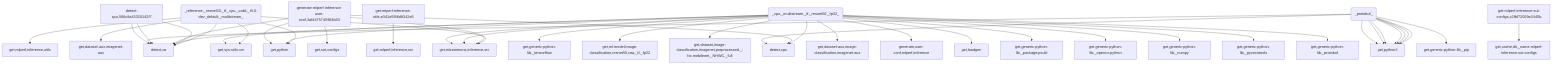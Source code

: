 graph TD
    app-mlperf-inference,d775cac873ee4231_(_reference,_resnet50,_tf,_cpu,_valid,_r5.0-dev_default,_multistream_) --> detect,os
    app-mlperf-inference,d775cac873ee4231_(_reference,_resnet50,_tf,_cpu,_valid,_r5.0-dev_default,_multistream_) --> get,sys-utils-cm
    app-mlperf-inference,d775cac873ee4231_(_reference,_resnet50,_tf,_cpu,_valid,_r5.0-dev_default,_multistream_) --> get,python
    app-mlperf-inference,d775cac873ee4231_(_reference,_resnet50,_tf,_cpu,_valid,_r5.0-dev_default,_multistream_) --> get,mlcommons,inference,src
    get-mlperf-inference-utils,e341e5f86d8342e5 --> get,mlperf,inference,src
    app-mlperf-inference,d775cac873ee4231_(_reference,_resnet50,_tf,_cpu,_valid,_r5.0-dev_default,_multistream_) --> get,mlperf,inference,utils
    app-mlperf-inference,d775cac873ee4231_(_reference,_resnet50,_tf,_cpu,_valid,_r5.0-dev_default,_multistream_) --> get,dataset-aux,imagenet-aux
    app-mlperf-inference-mlcommons-python,ff149e9781fc4b65_(_cpu,_multistream,_tf,_resnet50,_fp32_) --> detect,os
    detect-cpu,586c8a43320142f7 --> detect,os
    app-mlperf-inference-mlcommons-python,ff149e9781fc4b65_(_cpu,_multistream,_tf,_resnet50,_fp32_) --> detect,cpu
    app-mlperf-inference-mlcommons-python,ff149e9781fc4b65_(_cpu,_multistream,_tf,_resnet50,_fp32_) --> get,sys-utils-cm
    app-mlperf-inference-mlcommons-python,ff149e9781fc4b65_(_cpu,_multistream,_tf,_resnet50,_fp32_) --> get,python
    get-generic-python-lib,94b62a682bc44791_(_tensorflow_) --> get,python3
    app-mlperf-inference-mlcommons-python,ff149e9781fc4b65_(_cpu,_multistream,_tf,_resnet50,_fp32_) --> get,generic-python-lib,_tensorflow
    app-mlperf-inference-mlcommons-python,ff149e9781fc4b65_(_cpu,_multistream,_tf,_resnet50,_fp32_) --> get,ml-model,image-classification,resnet50,raw,_tf,_fp32
    app-mlperf-inference-mlcommons-python,ff149e9781fc4b65_(_cpu,_multistream,_tf,_resnet50,_fp32_) --> get,dataset,image-classification,imagenet,preprocessed,_-for.mobilenet,_NHWC,_full
    app-mlperf-inference-mlcommons-python,ff149e9781fc4b65_(_cpu,_multistream,_tf,_resnet50,_fp32_) --> get,dataset-aux,image-classification,imagenet-aux
    generate-mlperf-inference-user-conf,3af4475745964b93 --> detect,os
    detect-cpu,586c8a43320142f7 --> detect,os
    generate-mlperf-inference-user-conf,3af4475745964b93 --> detect,cpu
    generate-mlperf-inference-user-conf,3af4475745964b93 --> get,python
    generate-mlperf-inference-user-conf,3af4475745964b93 --> get,mlcommons,inference,src
    get-mlperf-inference-sut-configs,c2fbf72009e2445b --> get,cache,dir,_name.mlperf-inference-sut-configs
    generate-mlperf-inference-user-conf,3af4475745964b93 --> get,sut,configs
    app-mlperf-inference-mlcommons-python,ff149e9781fc4b65_(_cpu,_multistream,_tf,_resnet50,_fp32_) --> generate,user-conf,mlperf,inference
    app-mlperf-inference-mlcommons-python,ff149e9781fc4b65_(_cpu,_multistream,_tf,_resnet50,_fp32_) --> get,loadgen
    app-mlperf-inference-mlcommons-python,ff149e9781fc4b65_(_cpu,_multistream,_tf,_resnet50,_fp32_) --> get,mlcommons,inference,src
    app-mlperf-inference-mlcommons-python,ff149e9781fc4b65_(_cpu,_multistream,_tf,_resnet50,_fp32_) --> get,mlcommons,inference,src
    get-generic-python-lib,94b62a682bc44791_(_package.psutil_) --> get,python3
    app-mlperf-inference-mlcommons-python,ff149e9781fc4b65_(_cpu,_multistream,_tf,_resnet50,_fp32_) --> get,generic-python-lib,_package.psutil
    get-generic-python-lib,94b62a682bc44791_(_opencv-python_) --> get,python3
    app-mlperf-inference-mlcommons-python,ff149e9781fc4b65_(_cpu,_multistream,_tf,_resnet50,_fp32_) --> get,generic-python-lib,_opencv-python
    get-generic-python-lib,94b62a682bc44791_(_numpy_) --> get,python3
    app-mlperf-inference-mlcommons-python,ff149e9781fc4b65_(_cpu,_multistream,_tf,_resnet50,_fp32_) --> get,generic-python-lib,_numpy
    get-generic-python-lib,94b62a682bc44791_(_pycocotools_) --> get,python3
    app-mlperf-inference-mlcommons-python,ff149e9781fc4b65_(_cpu,_multistream,_tf,_resnet50,_fp32_) --> get,generic-python-lib,_pycocotools
    get-generic-python-lib,94b62a682bc44791_(_protobuf_) --> detect,os
    detect-cpu,586c8a43320142f7 --> detect,os
    get-generic-python-lib,94b62a682bc44791_(_protobuf_) --> detect,cpu
    get-generic-python-lib,94b62a682bc44791_(_protobuf_) --> get,python3
    get-generic-python-lib,94b62a682bc44791_(_pip_) --> get,python3
    get-generic-python-lib,94b62a682bc44791_(_protobuf_) --> get,generic-python-lib,_pip
    app-mlperf-inference-mlcommons-python,ff149e9781fc4b65_(_cpu,_multistream,_tf,_resnet50,_fp32_) --> get,generic-python-lib,_protobuf